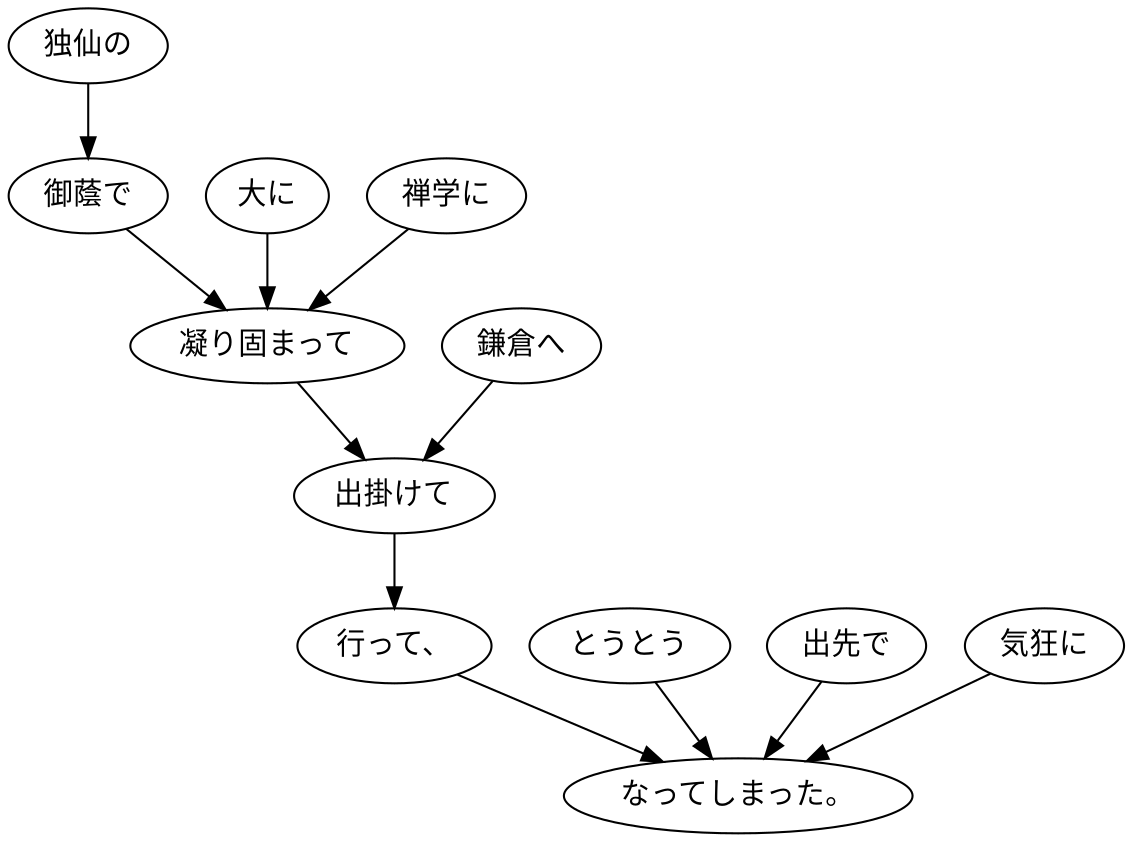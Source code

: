 digraph graph6132 {
	node0 [label="独仙の"];
	node1 [label="御蔭で"];
	node2 [label="大に"];
	node3 [label="禅学に"];
	node4 [label="凝り固まって"];
	node5 [label="鎌倉へ"];
	node6 [label="出掛けて"];
	node7 [label="行って、"];
	node8 [label="とうとう"];
	node9 [label="出先で"];
	node10 [label="気狂に"];
	node11 [label="なってしまった。"];
	node0 -> node1;
	node1 -> node4;
	node2 -> node4;
	node3 -> node4;
	node4 -> node6;
	node5 -> node6;
	node6 -> node7;
	node7 -> node11;
	node8 -> node11;
	node9 -> node11;
	node10 -> node11;
}
